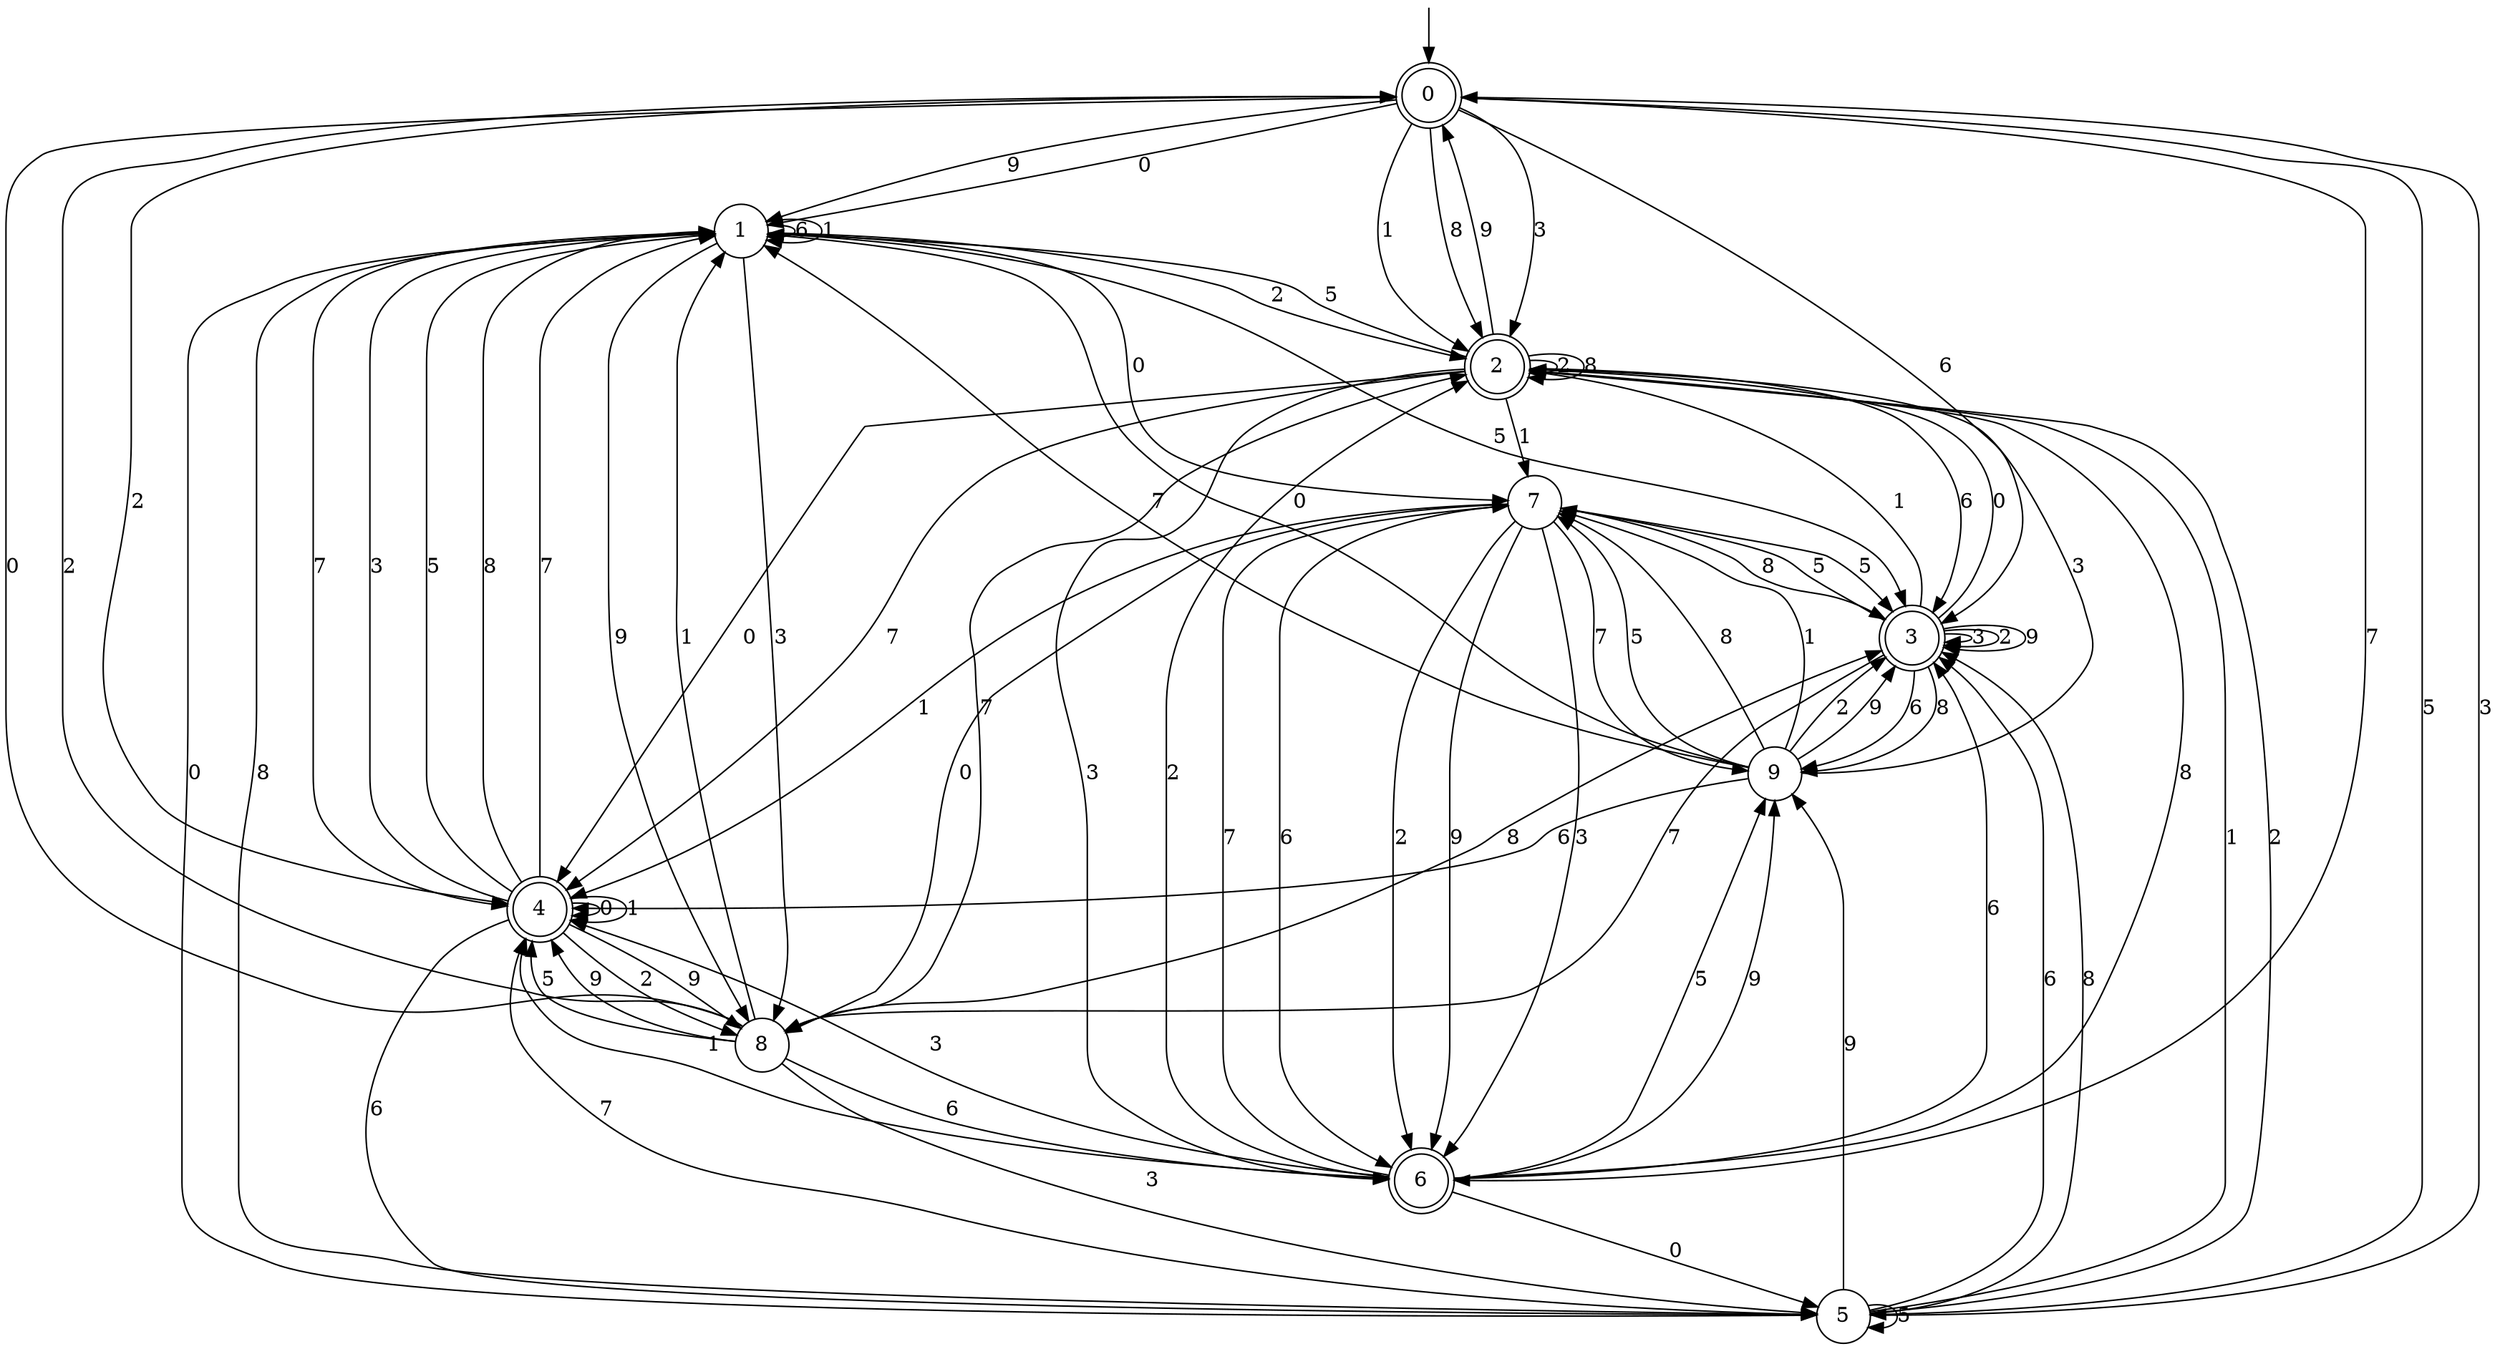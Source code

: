 digraph g {

	s0 [shape="doublecircle" label="0"];
	s1 [shape="circle" label="1"];
	s2 [shape="doublecircle" label="2"];
	s3 [shape="doublecircle" label="3"];
	s4 [shape="doublecircle" label="4"];
	s5 [shape="circle" label="5"];
	s6 [shape="doublecircle" label="6"];
	s7 [shape="circle" label="7"];
	s8 [shape="circle" label="8"];
	s9 [shape="circle" label="9"];
	s0 -> s1 [label="0"];
	s0 -> s2 [label="3"];
	s0 -> s3 [label="6"];
	s0 -> s2 [label="1"];
	s0 -> s4 [label="2"];
	s0 -> s5 [label="5"];
	s0 -> s2 [label="8"];
	s0 -> s1 [label="9"];
	s0 -> s6 [label="7"];
	s1 -> s7 [label="0"];
	s1 -> s8 [label="3"];
	s1 -> s1 [label="6"];
	s1 -> s1 [label="1"];
	s1 -> s2 [label="2"];
	s1 -> s3 [label="5"];
	s1 -> s5 [label="8"];
	s1 -> s8 [label="9"];
	s1 -> s4 [label="7"];
	s2 -> s4 [label="0"];
	s2 -> s6 [label="3"];
	s2 -> s3 [label="6"];
	s2 -> s7 [label="1"];
	s2 -> s2 [label="2"];
	s2 -> s1 [label="5"];
	s2 -> s2 [label="8"];
	s2 -> s0 [label="9"];
	s2 -> s4 [label="7"];
	s3 -> s2 [label="0"];
	s3 -> s3 [label="3"];
	s3 -> s9 [label="6"];
	s3 -> s2 [label="1"];
	s3 -> s3 [label="2"];
	s3 -> s7 [label="5"];
	s3 -> s9 [label="8"];
	s3 -> s3 [label="9"];
	s3 -> s8 [label="7"];
	s4 -> s4 [label="0"];
	s4 -> s1 [label="3"];
	s4 -> s5 [label="6"];
	s4 -> s4 [label="1"];
	s4 -> s8 [label="2"];
	s4 -> s1 [label="5"];
	s4 -> s1 [label="8"];
	s4 -> s8 [label="9"];
	s4 -> s1 [label="7"];
	s5 -> s1 [label="0"];
	s5 -> s0 [label="3"];
	s5 -> s3 [label="6"];
	s5 -> s2 [label="1"];
	s5 -> s2 [label="2"];
	s5 -> s5 [label="5"];
	s5 -> s3 [label="8"];
	s5 -> s9 [label="9"];
	s5 -> s4 [label="7"];
	s6 -> s5 [label="0"];
	s6 -> s4 [label="3"];
	s6 -> s3 [label="6"];
	s6 -> s4 [label="1"];
	s6 -> s2 [label="2"];
	s6 -> s9 [label="5"];
	s6 -> s2 [label="8"];
	s6 -> s9 [label="9"];
	s6 -> s7 [label="7"];
	s7 -> s8 [label="0"];
	s7 -> s6 [label="3"];
	s7 -> s6 [label="6"];
	s7 -> s4 [label="1"];
	s7 -> s6 [label="2"];
	s7 -> s3 [label="5"];
	s7 -> s3 [label="8"];
	s7 -> s6 [label="9"];
	s7 -> s9 [label="7"];
	s8 -> s0 [label="0"];
	s8 -> s5 [label="3"];
	s8 -> s6 [label="6"];
	s8 -> s1 [label="1"];
	s8 -> s0 [label="2"];
	s8 -> s4 [label="5"];
	s8 -> s3 [label="8"];
	s8 -> s4 [label="9"];
	s8 -> s2 [label="7"];
	s9 -> s1 [label="0"];
	s9 -> s2 [label="3"];
	s9 -> s4 [label="6"];
	s9 -> s7 [label="1"];
	s9 -> s3 [label="2"];
	s9 -> s7 [label="5"];
	s9 -> s7 [label="8"];
	s9 -> s3 [label="9"];
	s9 -> s1 [label="7"];

__start0 [label="" shape="none" width="0" height="0"];
__start0 -> s0;

}
